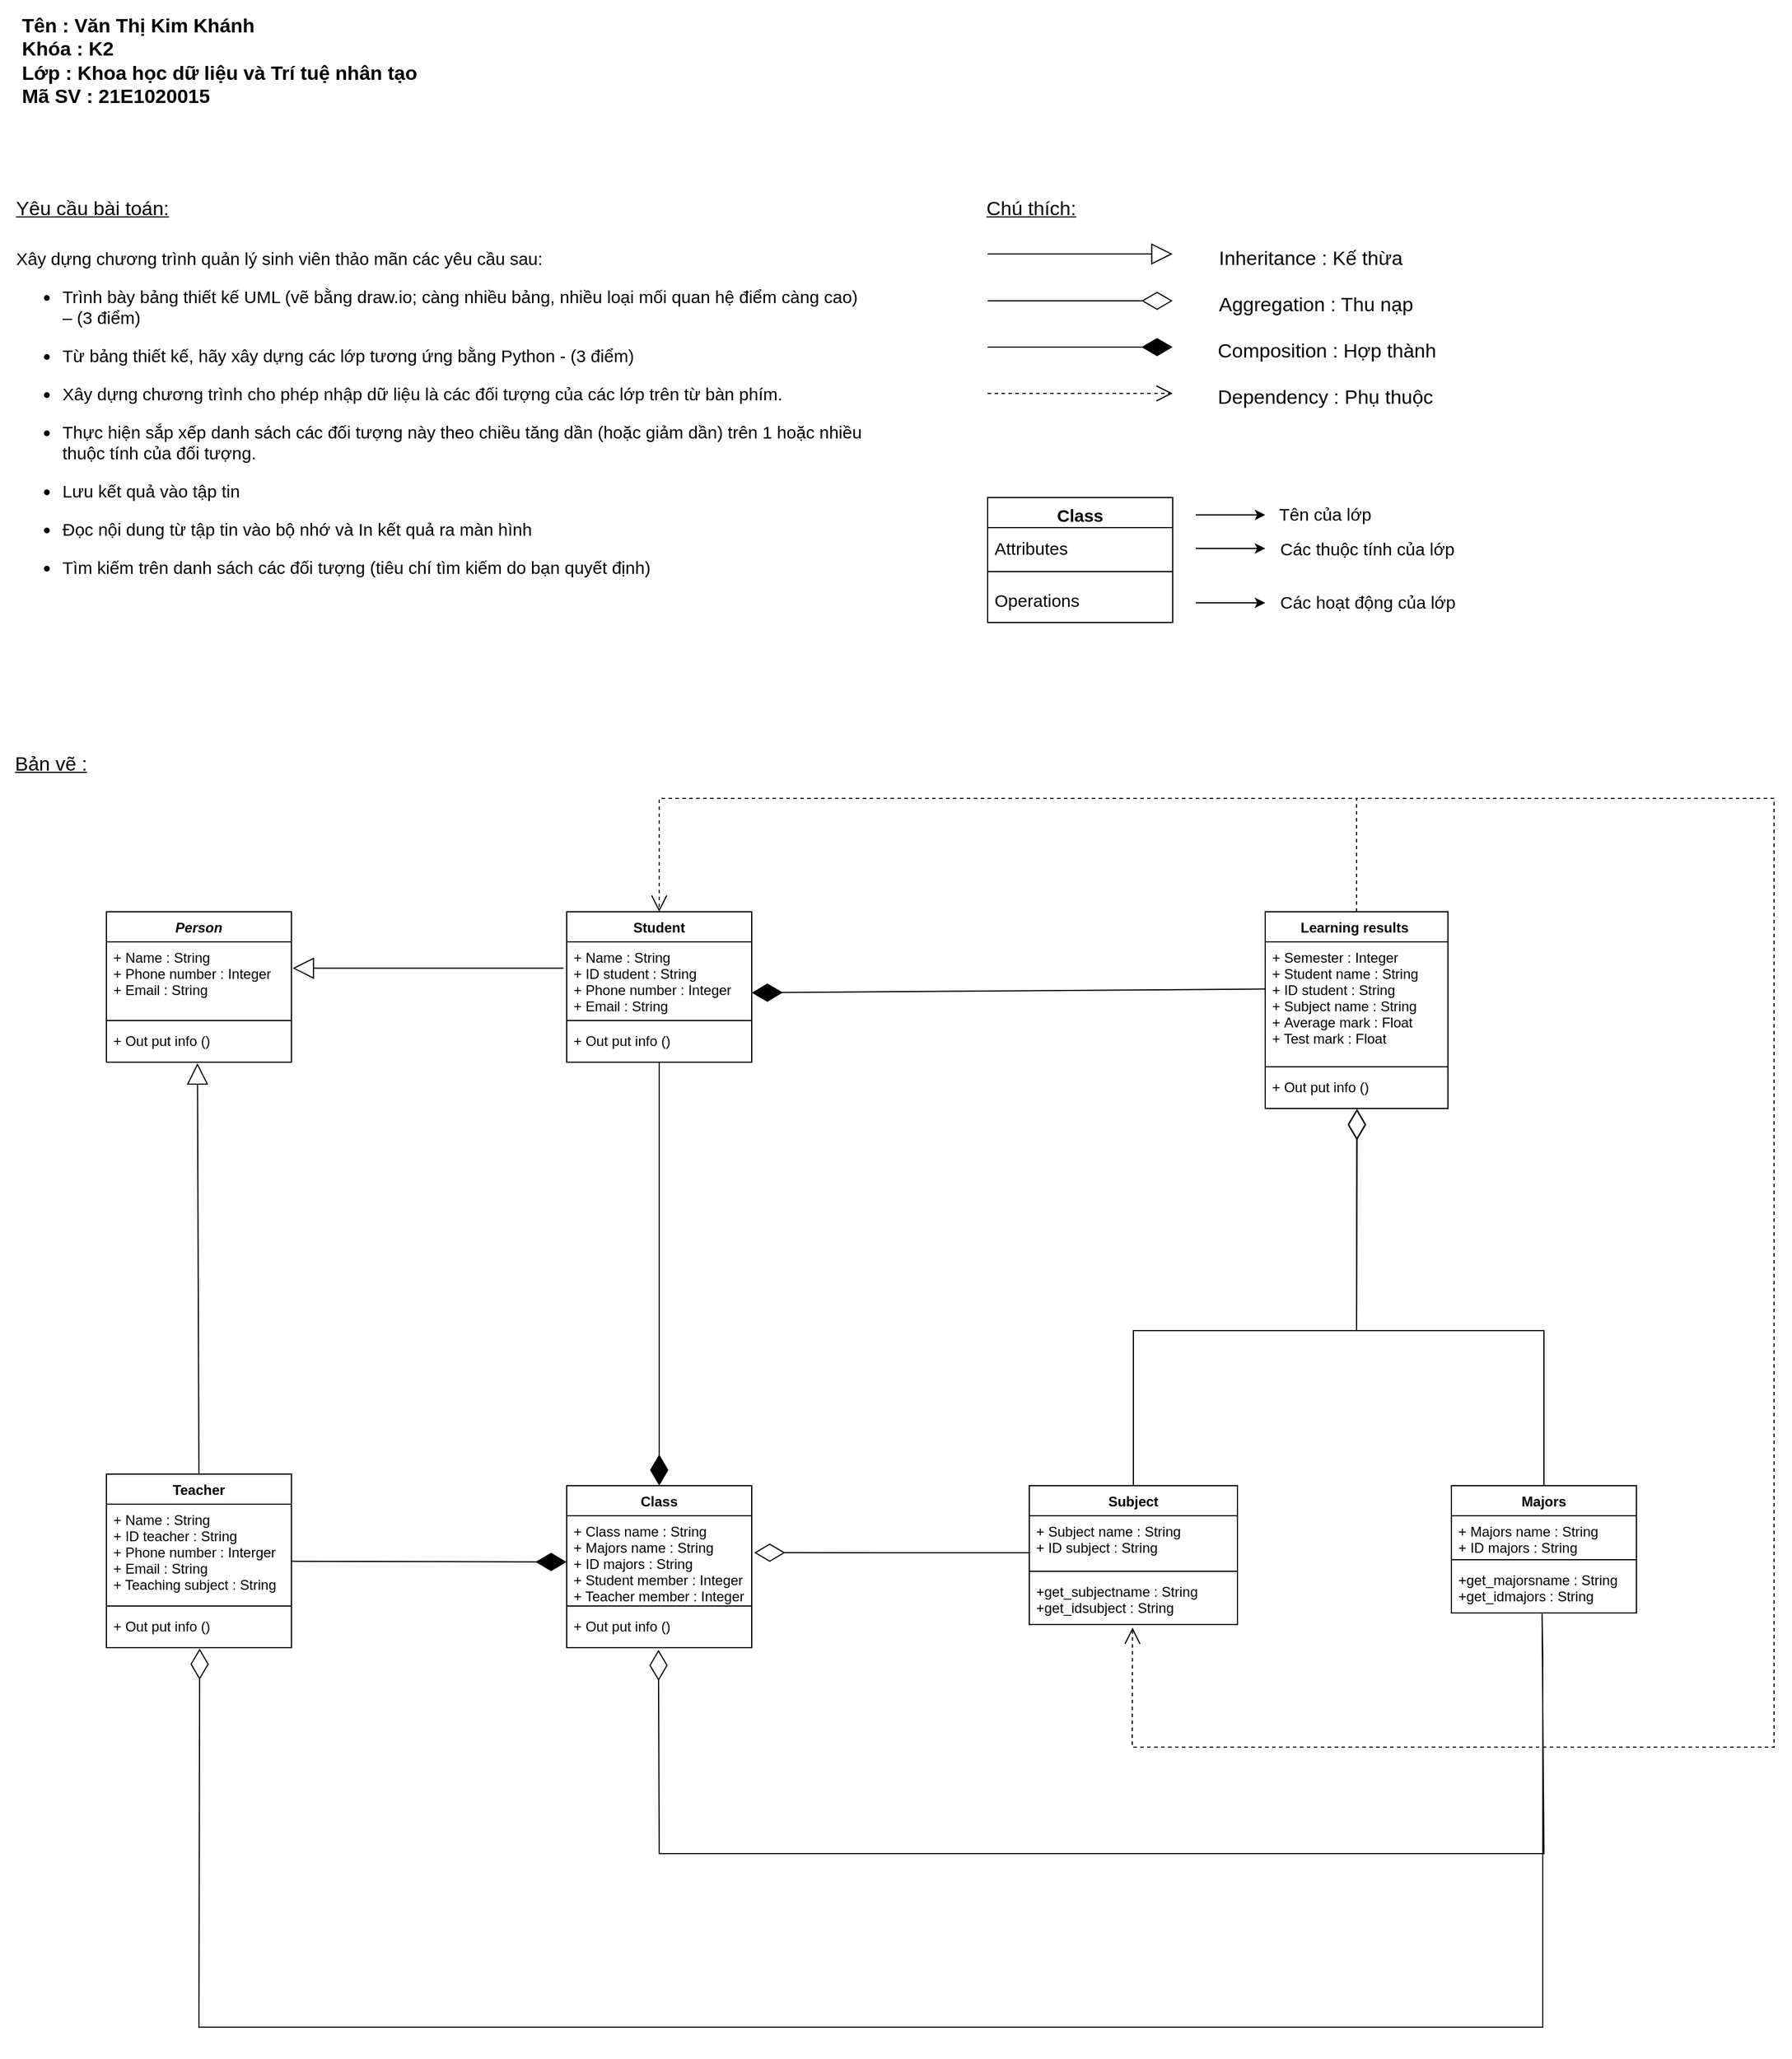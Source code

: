 <mxfile version="16.2.7" type="github">
  <diagram id="C5RBs43oDa-KdzZeNtuy" name="Page-1">
    <mxGraphModel dx="782" dy="468" grid="1" gridSize="10" guides="1" tooltips="1" connect="1" arrows="1" fold="1" page="1" pageScale="1" pageWidth="827" pageHeight="1169" math="0" shadow="0">
      <root>
        <mxCell id="WIyWlLk6GJQsqaUBKTNV-0" />
        <mxCell id="WIyWlLk6GJQsqaUBKTNV-1" parent="WIyWlLk6GJQsqaUBKTNV-0" />
        <mxCell id="rX92yVbSNwThIdL3s_hu-2" value="Tên : Văn Thị Kim Khánh&lt;br style=&quot;font-size: 17px;&quot;&gt;Khóa : K2&lt;br style=&quot;font-size: 17px;&quot;&gt;Lớp : Khoa học dữ liệu và Trí tuệ nhân tạo&lt;br style=&quot;font-size: 17px;&quot;&gt;Mã SV : 21E1020015" style="text;html=1;align=left;verticalAlign=top;whiteSpace=wrap;rounded=0;fontSize=17;fontStyle=1;spacing=5;spacingTop=3;strokeWidth=0;" parent="WIyWlLk6GJQsqaUBKTNV-1" vertex="1">
          <mxGeometry x="40" y="10" width="360" height="110" as="geometry" />
        </mxCell>
        <mxCell id="rX92yVbSNwThIdL3s_hu-3" value="Yêu cầu bài toán:" style="text;html=1;strokeColor=none;fillColor=none;align=center;verticalAlign=bottom;whiteSpace=wrap;rounded=0;fontSize=17;fontStyle=4;spacing=3;spacingTop=0;" parent="WIyWlLk6GJQsqaUBKTNV-1" vertex="1">
          <mxGeometry x="26" y="174" width="160" height="30" as="geometry" />
        </mxCell>
        <mxCell id="rX92yVbSNwThIdL3s_hu-4" value="&lt;div style=&quot;font-size: 15px&quot;&gt;Xây dựng chương trình quản lý sinh viên thảo mãn các yêu cầu sau:&lt;/div&gt;&lt;div style=&quot;font-size: 15px&quot;&gt;&lt;ul style=&quot;font-size: 15px&quot;&gt;&lt;li style=&quot;font-size: 15px&quot;&gt;Trình bày bảng thiết kế UML (vẽ bằng draw.io; càng nhiều bảng, nhiều loại mối quan hệ điểm càng cao) – (3 điểm)&lt;/li&gt;&lt;/ul&gt;&lt;/div&gt;&lt;div style=&quot;font-size: 15px&quot;&gt;&lt;ul style=&quot;font-size: 15px&quot;&gt;&lt;li style=&quot;font-size: 15px&quot;&gt;Từ bảng thiết kế, hãy xây dựng các lớp tương ứng bằng Python - (3 điểm)&lt;/li&gt;&lt;/ul&gt;&lt;/div&gt;&lt;div style=&quot;font-size: 15px&quot;&gt;&lt;ul style=&quot;font-size: 15px&quot;&gt;&lt;li style=&quot;font-size: 15px&quot;&gt;Xây dựng chương trình cho phép nhập dữ liệu là các đối tượng của các lớp trên từ bàn phím.&lt;/li&gt;&lt;/ul&gt;&lt;/div&gt;&lt;div style=&quot;font-size: 15px&quot;&gt;&lt;ul style=&quot;font-size: 15px&quot;&gt;&lt;li style=&quot;font-size: 15px&quot;&gt;Thực hiện sắp xếp danh sách các đối tượng này theo chiều tăng dần (hoặc giảm dần) trên 1 hoặc nhiều thuộc tính của đối tượng.&lt;/li&gt;&lt;/ul&gt;&lt;/div&gt;&lt;div style=&quot;font-size: 15px&quot;&gt;&lt;ul style=&quot;font-size: 15px&quot;&gt;&lt;li style=&quot;font-size: 15px&quot;&gt;Lưu kết quả vào tập tin&lt;/li&gt;&lt;/ul&gt;&lt;/div&gt;&lt;div style=&quot;font-size: 15px&quot;&gt;&lt;ul style=&quot;font-size: 15px&quot;&gt;&lt;li style=&quot;font-size: 15px&quot;&gt;Đọc nội dung từ tập tin vào bộ nhớ và In kết quả ra màn hình&lt;/li&gt;&lt;/ul&gt;&lt;/div&gt;&lt;div style=&quot;font-size: 15px&quot;&gt;&lt;ul style=&quot;font-size: 15px&quot;&gt;&lt;li style=&quot;font-size: 15px&quot;&gt;Tìm kiếm trên danh sách các đối tượng (tiêu chí tìm kiếm do bạn quyết định)&lt;/li&gt;&lt;/ul&gt;&lt;/div&gt;" style="text;html=1;strokeColor=none;fillColor=none;align=left;verticalAlign=top;whiteSpace=wrap;rounded=0;fontSize=15;spacing=0;spacingTop=0;spacingLeft=0;spacingBottom=0;" parent="WIyWlLk6GJQsqaUBKTNV-1" vertex="1">
          <mxGeometry x="40" y="220" width="730" height="320" as="geometry" />
        </mxCell>
        <mxCell id="rX92yVbSNwThIdL3s_hu-5" value="Chú thích:" style="text;html=1;strokeColor=none;fillColor=none;align=left;verticalAlign=bottom;whiteSpace=wrap;rounded=0;fontSize=17;fontStyle=4;spacing=3;" parent="WIyWlLk6GJQsqaUBKTNV-1" vertex="1">
          <mxGeometry x="876" y="174" width="90" height="30" as="geometry" />
        </mxCell>
        <mxCell id="rX92yVbSNwThIdL3s_hu-13" value="" style="endArrow=block;endSize=16;endFill=0;html=1;rounded=0;fontSize=17;" parent="WIyWlLk6GJQsqaUBKTNV-1" edge="1">
          <mxGeometry x="1" y="90" width="160" relative="1" as="geometry">
            <mxPoint x="880" y="229.5" as="sourcePoint" />
            <mxPoint x="1040" y="229.5" as="targetPoint" />
            <mxPoint x="90" y="90" as="offset" />
          </mxGeometry>
        </mxCell>
        <mxCell id="rX92yVbSNwThIdL3s_hu-14" value="Inheritance : Kế thừa" style="text;html=1;align=left;verticalAlign=bottom;resizable=0;points=[];autosize=1;strokeColor=none;fillColor=none;fontSize=17;spacing=0;spacingRight=0;spacingLeft=0;" parent="WIyWlLk6GJQsqaUBKTNV-1" vertex="1">
          <mxGeometry x="1080" y="214" width="170" height="30" as="geometry" />
        </mxCell>
        <mxCell id="rX92yVbSNwThIdL3s_hu-15" value="" style="endArrow=diamondThin;endFill=0;endSize=24;html=1;rounded=0;fontSize=17;" parent="WIyWlLk6GJQsqaUBKTNV-1" edge="1">
          <mxGeometry width="160" relative="1" as="geometry">
            <mxPoint x="880" y="270" as="sourcePoint" />
            <mxPoint x="1040" y="270" as="targetPoint" />
          </mxGeometry>
        </mxCell>
        <mxCell id="rX92yVbSNwThIdL3s_hu-16" value="Aggregation : Thu nạp" style="text;html=1;align=left;verticalAlign=bottom;resizable=0;points=[];autosize=1;strokeColor=none;fillColor=none;fontSize=17;spacing=0;spacingTop=0;" parent="WIyWlLk6GJQsqaUBKTNV-1" vertex="1">
          <mxGeometry x="1080" y="254" width="180" height="30" as="geometry" />
        </mxCell>
        <mxCell id="rX92yVbSNwThIdL3s_hu-17" value="" style="endArrow=diamondThin;endFill=1;endSize=24;html=1;rounded=0;fontSize=17;" parent="WIyWlLk6GJQsqaUBKTNV-1" edge="1">
          <mxGeometry width="160" relative="1" as="geometry">
            <mxPoint x="880" y="310" as="sourcePoint" />
            <mxPoint x="1040" y="310" as="targetPoint" />
          </mxGeometry>
        </mxCell>
        <mxCell id="rX92yVbSNwThIdL3s_hu-18" value="Composition : Hợp thành" style="text;html=1;align=left;verticalAlign=bottom;resizable=0;points=[];autosize=1;strokeColor=none;fillColor=none;fontSize=17;spacing=0;" parent="WIyWlLk6GJQsqaUBKTNV-1" vertex="1">
          <mxGeometry x="1079" y="294" width="200" height="30" as="geometry" />
        </mxCell>
        <mxCell id="rX92yVbSNwThIdL3s_hu-25" value="Class" style="swimlane;fontStyle=1;align=center;verticalAlign=top;childLayout=stackLayout;horizontal=1;startSize=26;horizontalStack=0;resizeParent=1;resizeParentMax=0;resizeLast=0;collapsible=1;marginBottom=0;fontSize=15;" parent="WIyWlLk6GJQsqaUBKTNV-1" vertex="1">
          <mxGeometry x="880" y="440" width="160" height="108" as="geometry">
            <mxRectangle x="20" y="146" width="100" height="26" as="alternateBounds" />
          </mxGeometry>
        </mxCell>
        <mxCell id="rX92yVbSNwThIdL3s_hu-26" value="Attributes" style="text;strokeColor=none;fillColor=none;align=left;verticalAlign=middle;spacingLeft=4;spacingRight=4;overflow=hidden;rotatable=0;points=[[0,0.5],[1,0.5]];portConstraint=eastwest;fontSize=15;" parent="rX92yVbSNwThIdL3s_hu-25" vertex="1">
          <mxGeometry y="26" width="160" height="34" as="geometry" />
        </mxCell>
        <mxCell id="rX92yVbSNwThIdL3s_hu-27" value="" style="line;strokeWidth=1;fillColor=none;align=left;verticalAlign=middle;spacingTop=-1;spacingLeft=3;spacingRight=3;rotatable=0;labelPosition=right;points=[];portConstraint=eastwest;" parent="rX92yVbSNwThIdL3s_hu-25" vertex="1">
          <mxGeometry y="60" width="160" height="8" as="geometry" />
        </mxCell>
        <mxCell id="rX92yVbSNwThIdL3s_hu-28" value="Operations" style="text;strokeColor=none;fillColor=none;align=left;verticalAlign=middle;spacingLeft=4;spacingRight=4;overflow=hidden;rotatable=0;points=[[0,0.5],[1,0.5]];portConstraint=eastwest;fontSize=15;" parent="rX92yVbSNwThIdL3s_hu-25" vertex="1">
          <mxGeometry y="68" width="160" height="40" as="geometry" />
        </mxCell>
        <mxCell id="rX92yVbSNwThIdL3s_hu-29" value="" style="endArrow=classic;html=1;rounded=0;fontSize=15;spacing=0;spacingBottom=0;" parent="WIyWlLk6GJQsqaUBKTNV-1" edge="1">
          <mxGeometry width="50" height="50" relative="1" as="geometry">
            <mxPoint x="1060" y="455" as="sourcePoint" />
            <mxPoint x="1120" y="455" as="targetPoint" />
          </mxGeometry>
        </mxCell>
        <mxCell id="rX92yVbSNwThIdL3s_hu-30" value="" style="endArrow=classic;html=1;rounded=0;fontSize=15;" parent="WIyWlLk6GJQsqaUBKTNV-1" edge="1">
          <mxGeometry width="50" height="50" relative="1" as="geometry">
            <mxPoint x="1060" y="484" as="sourcePoint" />
            <mxPoint x="1120" y="484" as="targetPoint" />
          </mxGeometry>
        </mxCell>
        <mxCell id="rX92yVbSNwThIdL3s_hu-31" value="" style="endArrow=classic;html=1;rounded=0;fontSize=15;" parent="WIyWlLk6GJQsqaUBKTNV-1" edge="1">
          <mxGeometry width="50" height="50" relative="1" as="geometry">
            <mxPoint x="1060" y="531" as="sourcePoint" />
            <mxPoint x="1120" y="531" as="targetPoint" />
          </mxGeometry>
        </mxCell>
        <mxCell id="rX92yVbSNwThIdL3s_hu-32" value="Tên của lớp" style="text;html=1;align=left;verticalAlign=middle;resizable=0;points=[];autosize=1;strokeColor=none;fillColor=none;fontSize=15;" parent="WIyWlLk6GJQsqaUBKTNV-1" vertex="1">
          <mxGeometry x="1130" y="444" width="100" height="20" as="geometry" />
        </mxCell>
        <mxCell id="rX92yVbSNwThIdL3s_hu-33" value="Các thuộc tính của lớp" style="text;html=1;align=left;verticalAlign=middle;resizable=0;points=[];autosize=1;strokeColor=none;fillColor=none;fontSize=15;" parent="WIyWlLk6GJQsqaUBKTNV-1" vertex="1">
          <mxGeometry x="1131" y="474" width="170" height="20" as="geometry" />
        </mxCell>
        <mxCell id="rX92yVbSNwThIdL3s_hu-34" value="Các hoạt động của lớp" style="text;html=1;align=left;verticalAlign=middle;resizable=0;points=[];autosize=1;strokeColor=none;fillColor=none;fontSize=15;" parent="WIyWlLk6GJQsqaUBKTNV-1" vertex="1">
          <mxGeometry x="1131" y="520" width="170" height="20" as="geometry" />
        </mxCell>
        <mxCell id="rX92yVbSNwThIdL3s_hu-35" value="Bản vẽ :" style="text;html=1;align=left;verticalAlign=middle;resizable=0;points=[];autosize=1;strokeColor=none;fillColor=none;fontSize=17;fontStyle=4" parent="WIyWlLk6GJQsqaUBKTNV-1" vertex="1">
          <mxGeometry x="37" y="656" width="80" height="30" as="geometry" />
        </mxCell>
        <mxCell id="rX92yVbSNwThIdL3s_hu-36" value="Person" style="swimlane;fontStyle=3;align=center;verticalAlign=top;childLayout=stackLayout;horizontal=1;startSize=26;horizontalStack=0;resizeParent=1;resizeParentMax=0;resizeLast=0;collapsible=1;marginBottom=0;" parent="WIyWlLk6GJQsqaUBKTNV-1" vertex="1">
          <mxGeometry x="118" y="798" width="160" height="130" as="geometry">
            <mxRectangle x="20" y="146" width="100" height="26" as="alternateBounds" />
          </mxGeometry>
        </mxCell>
        <mxCell id="rX92yVbSNwThIdL3s_hu-37" value="+ Name : String&#xa;+ Phone number : Integer&#xa;+ Email : String" style="text;strokeColor=none;fillColor=none;align=left;verticalAlign=top;spacingLeft=4;spacingRight=4;overflow=hidden;rotatable=0;points=[[0,0.5],[1,0.5]];portConstraint=eastwest;" parent="rX92yVbSNwThIdL3s_hu-36" vertex="1">
          <mxGeometry y="26" width="160" height="64" as="geometry" />
        </mxCell>
        <mxCell id="rX92yVbSNwThIdL3s_hu-38" value="" style="line;strokeWidth=1;fillColor=none;align=left;verticalAlign=middle;spacingTop=-1;spacingLeft=3;spacingRight=3;rotatable=0;labelPosition=right;points=[];portConstraint=eastwest;" parent="rX92yVbSNwThIdL3s_hu-36" vertex="1">
          <mxGeometry y="90" width="160" height="8" as="geometry" />
        </mxCell>
        <mxCell id="rX92yVbSNwThIdL3s_hu-39" value="+ Out put info ()" style="text;strokeColor=none;fillColor=none;align=left;verticalAlign=top;spacingLeft=4;spacingRight=4;overflow=hidden;rotatable=0;points=[[0,0.5],[1,0.5]];portConstraint=eastwest;" parent="rX92yVbSNwThIdL3s_hu-36" vertex="1">
          <mxGeometry y="98" width="160" height="32" as="geometry" />
        </mxCell>
        <mxCell id="rX92yVbSNwThIdL3s_hu-40" value="Subject" style="swimlane;fontStyle=1;align=center;verticalAlign=top;childLayout=stackLayout;horizontal=1;startSize=26;horizontalStack=0;resizeParent=1;resizeParentMax=0;resizeLast=0;collapsible=1;marginBottom=0;" parent="WIyWlLk6GJQsqaUBKTNV-1" vertex="1">
          <mxGeometry x="916" y="1294" width="180" height="120" as="geometry">
            <mxRectangle x="20" y="146" width="100" height="26" as="alternateBounds" />
          </mxGeometry>
        </mxCell>
        <mxCell id="rX92yVbSNwThIdL3s_hu-41" value="+ Subject name : String&#xa;+ ID subject : String" style="text;strokeColor=none;fillColor=none;align=left;verticalAlign=top;spacingLeft=4;spacingRight=4;overflow=hidden;rotatable=0;points=[[0,0.5],[1,0.5]];portConstraint=eastwest;" parent="rX92yVbSNwThIdL3s_hu-40" vertex="1">
          <mxGeometry y="26" width="180" height="44" as="geometry" />
        </mxCell>
        <mxCell id="rX92yVbSNwThIdL3s_hu-42" value="" style="line;strokeWidth=1;fillColor=none;align=left;verticalAlign=middle;spacingTop=-1;spacingLeft=3;spacingRight=3;rotatable=0;labelPosition=right;points=[];portConstraint=eastwest;" parent="rX92yVbSNwThIdL3s_hu-40" vertex="1">
          <mxGeometry y="70" width="180" height="8" as="geometry" />
        </mxCell>
        <mxCell id="rX92yVbSNwThIdL3s_hu-43" value="+get_subjectname : String&#xa;+get_idsubject : String" style="text;strokeColor=none;fillColor=none;align=left;verticalAlign=top;spacingLeft=4;spacingRight=4;overflow=hidden;rotatable=0;points=[[0,0.5],[1,0.5]];portConstraint=eastwest;" parent="rX92yVbSNwThIdL3s_hu-40" vertex="1">
          <mxGeometry y="78" width="180" height="42" as="geometry" />
        </mxCell>
        <mxCell id="rX92yVbSNwThIdL3s_hu-44" value="Majors" style="swimlane;fontStyle=1;align=center;verticalAlign=top;childLayout=stackLayout;horizontal=1;startSize=26;horizontalStack=0;resizeParent=1;resizeParentMax=0;resizeLast=0;collapsible=1;marginBottom=0;" parent="WIyWlLk6GJQsqaUBKTNV-1" vertex="1">
          <mxGeometry x="1281" y="1294" width="160" height="110" as="geometry">
            <mxRectangle x="20" y="146" width="100" height="26" as="alternateBounds" />
          </mxGeometry>
        </mxCell>
        <mxCell id="rX92yVbSNwThIdL3s_hu-45" value="+ Majors name : String&#xa;+ ID majors : String" style="text;strokeColor=none;fillColor=none;align=left;verticalAlign=top;spacingLeft=4;spacingRight=4;overflow=hidden;rotatable=0;points=[[0,0.5],[1,0.5]];portConstraint=eastwest;" parent="rX92yVbSNwThIdL3s_hu-44" vertex="1">
          <mxGeometry y="26" width="160" height="34" as="geometry" />
        </mxCell>
        <mxCell id="rX92yVbSNwThIdL3s_hu-46" value="" style="line;strokeWidth=1;fillColor=none;align=left;verticalAlign=middle;spacingTop=-1;spacingLeft=3;spacingRight=3;rotatable=0;labelPosition=right;points=[];portConstraint=eastwest;" parent="rX92yVbSNwThIdL3s_hu-44" vertex="1">
          <mxGeometry y="60" width="160" height="8" as="geometry" />
        </mxCell>
        <mxCell id="rX92yVbSNwThIdL3s_hu-47" value="+get_majorsname : String&#xa;+get_idmajors : String" style="text;strokeColor=none;fillColor=none;align=left;verticalAlign=top;spacingLeft=4;spacingRight=4;overflow=hidden;rotatable=0;points=[[0,0.5],[1,0.5]];portConstraint=eastwest;" parent="rX92yVbSNwThIdL3s_hu-44" vertex="1">
          <mxGeometry y="68" width="160" height="42" as="geometry" />
        </mxCell>
        <mxCell id="rX92yVbSNwThIdL3s_hu-48" value="Teacher" style="swimlane;fontStyle=1;align=center;verticalAlign=top;childLayout=stackLayout;horizontal=1;startSize=26;horizontalStack=0;resizeParent=1;resizeParentMax=0;resizeLast=0;collapsible=1;marginBottom=0;" parent="WIyWlLk6GJQsqaUBKTNV-1" vertex="1">
          <mxGeometry x="118" y="1284" width="160" height="150" as="geometry">
            <mxRectangle x="20" y="146" width="100" height="26" as="alternateBounds" />
          </mxGeometry>
        </mxCell>
        <mxCell id="rX92yVbSNwThIdL3s_hu-49" value="+ Name : String&#xa;+ ID teacher : String&#xa;+ Phone number : Interger&#xa;+ Email : String&#xa;+ Teaching subject : String" style="text;strokeColor=none;fillColor=none;align=left;verticalAlign=top;spacingLeft=4;spacingRight=4;overflow=hidden;rotatable=0;points=[[0,0.5],[1,0.5]];portConstraint=eastwest;" parent="rX92yVbSNwThIdL3s_hu-48" vertex="1">
          <mxGeometry y="26" width="160" height="84" as="geometry" />
        </mxCell>
        <mxCell id="rX92yVbSNwThIdL3s_hu-50" value="" style="line;strokeWidth=1;fillColor=none;align=left;verticalAlign=middle;spacingTop=-1;spacingLeft=3;spacingRight=3;rotatable=0;labelPosition=right;points=[];portConstraint=eastwest;" parent="rX92yVbSNwThIdL3s_hu-48" vertex="1">
          <mxGeometry y="110" width="160" height="8" as="geometry" />
        </mxCell>
        <mxCell id="rX92yVbSNwThIdL3s_hu-51" value="+ Out put info ()" style="text;strokeColor=none;fillColor=none;align=left;verticalAlign=top;spacingLeft=4;spacingRight=4;overflow=hidden;rotatable=0;points=[[0,0.5],[1,0.5]];portConstraint=eastwest;" parent="rX92yVbSNwThIdL3s_hu-48" vertex="1">
          <mxGeometry y="118" width="160" height="32" as="geometry" />
        </mxCell>
        <mxCell id="rX92yVbSNwThIdL3s_hu-52" value="Student" style="swimlane;fontStyle=1;align=center;verticalAlign=top;childLayout=stackLayout;horizontal=1;startSize=26;horizontalStack=0;resizeParent=1;resizeParentMax=0;resizeLast=0;collapsible=1;marginBottom=0;" parent="WIyWlLk6GJQsqaUBKTNV-1" vertex="1">
          <mxGeometry x="516" y="798" width="160" height="130" as="geometry">
            <mxRectangle x="20" y="146" width="100" height="26" as="alternateBounds" />
          </mxGeometry>
        </mxCell>
        <mxCell id="rX92yVbSNwThIdL3s_hu-53" value="+ Name : String&#xa;+ ID student : String&#xa;+ Phone number : Integer&#xa;+ Email : String" style="text;strokeColor=none;fillColor=none;align=left;verticalAlign=top;spacingLeft=4;spacingRight=4;overflow=hidden;rotatable=0;points=[[0,0.5],[1,0.5]];portConstraint=eastwest;" parent="rX92yVbSNwThIdL3s_hu-52" vertex="1">
          <mxGeometry y="26" width="160" height="64" as="geometry" />
        </mxCell>
        <mxCell id="rX92yVbSNwThIdL3s_hu-54" value="" style="line;strokeWidth=1;fillColor=none;align=left;verticalAlign=middle;spacingTop=-1;spacingLeft=3;spacingRight=3;rotatable=0;labelPosition=right;points=[];portConstraint=eastwest;" parent="rX92yVbSNwThIdL3s_hu-52" vertex="1">
          <mxGeometry y="90" width="160" height="8" as="geometry" />
        </mxCell>
        <mxCell id="rX92yVbSNwThIdL3s_hu-55" value="+ Out put info ()" style="text;strokeColor=none;fillColor=none;align=left;verticalAlign=top;spacingLeft=4;spacingRight=4;overflow=hidden;rotatable=0;points=[[0,0.5],[1,0.5]];portConstraint=eastwest;" parent="rX92yVbSNwThIdL3s_hu-52" vertex="1">
          <mxGeometry y="98" width="160" height="32" as="geometry" />
        </mxCell>
        <mxCell id="rX92yVbSNwThIdL3s_hu-60" value="Learning results " style="swimlane;fontStyle=1;align=center;verticalAlign=top;childLayout=stackLayout;horizontal=1;startSize=26;horizontalStack=0;resizeParent=1;resizeParentMax=0;resizeLast=0;collapsible=1;marginBottom=0;" parent="WIyWlLk6GJQsqaUBKTNV-1" vertex="1">
          <mxGeometry x="1120" y="798" width="158" height="170" as="geometry">
            <mxRectangle x="20" y="146" width="100" height="26" as="alternateBounds" />
          </mxGeometry>
        </mxCell>
        <mxCell id="rX92yVbSNwThIdL3s_hu-61" value="+ Semester : Integer&#xa;+ Student name : String&#xa;+ ID student : String&#xa;+ Subject name : String&#xa;+ Average mark : Float&#xa;+ Test mark : Float" style="text;strokeColor=none;fillColor=none;align=left;verticalAlign=top;spacingLeft=4;spacingRight=4;overflow=hidden;rotatable=0;points=[[0,0.5],[1,0.5]];portConstraint=eastwest;" parent="rX92yVbSNwThIdL3s_hu-60" vertex="1">
          <mxGeometry y="26" width="158" height="104" as="geometry" />
        </mxCell>
        <mxCell id="rX92yVbSNwThIdL3s_hu-62" value="" style="line;strokeWidth=1;fillColor=none;align=left;verticalAlign=middle;spacingTop=-1;spacingLeft=3;spacingRight=3;rotatable=0;labelPosition=right;points=[];portConstraint=eastwest;" parent="rX92yVbSNwThIdL3s_hu-60" vertex="1">
          <mxGeometry y="130" width="158" height="8" as="geometry" />
        </mxCell>
        <mxCell id="rX92yVbSNwThIdL3s_hu-63" value="+ Out put info ()" style="text;strokeColor=none;fillColor=none;align=left;verticalAlign=top;spacingLeft=4;spacingRight=4;overflow=hidden;rotatable=0;points=[[0,0.5],[1,0.5]];portConstraint=eastwest;" parent="rX92yVbSNwThIdL3s_hu-60" vertex="1">
          <mxGeometry y="138" width="158" height="32" as="geometry" />
        </mxCell>
        <mxCell id="rX92yVbSNwThIdL3s_hu-72" value="" style="endArrow=block;endSize=16;endFill=0;html=1;rounded=0;fontSize=17;exitX=-0.017;exitY=0.355;exitDx=0;exitDy=0;exitPerimeter=0;entryX=1.006;entryY=0.356;entryDx=0;entryDy=0;entryPerimeter=0;" parent="WIyWlLk6GJQsqaUBKTNV-1" source="rX92yVbSNwThIdL3s_hu-53" target="rX92yVbSNwThIdL3s_hu-37" edge="1">
          <mxGeometry x="-1" y="-96" width="160" relative="1" as="geometry">
            <mxPoint x="460" y="858" as="sourcePoint" />
            <mxPoint x="316" y="858" as="targetPoint" />
            <mxPoint x="66" y="26" as="offset" />
          </mxGeometry>
        </mxCell>
        <mxCell id="rX92yVbSNwThIdL3s_hu-73" value="" style="endArrow=block;endSize=16;endFill=0;html=1;rounded=0;fontSize=17;exitX=0.5;exitY=0;exitDx=0;exitDy=0;entryX=0.492;entryY=1.026;entryDx=0;entryDy=0;entryPerimeter=0;" parent="WIyWlLk6GJQsqaUBKTNV-1" source="rX92yVbSNwThIdL3s_hu-48" target="rX92yVbSNwThIdL3s_hu-39" edge="1">
          <mxGeometry x="-1" y="-96" width="160" relative="1" as="geometry">
            <mxPoint x="195" y="1102" as="sourcePoint" />
            <mxPoint x="195" y="952" as="targetPoint" />
            <mxPoint x="66" y="26" as="offset" />
          </mxGeometry>
        </mxCell>
        <mxCell id="rX92yVbSNwThIdL3s_hu-74" value="Class" style="swimlane;fontStyle=1;align=center;verticalAlign=top;childLayout=stackLayout;horizontal=1;startSize=26;horizontalStack=0;resizeParent=1;resizeParentMax=0;resizeLast=0;collapsible=1;marginBottom=0;" parent="WIyWlLk6GJQsqaUBKTNV-1" vertex="1">
          <mxGeometry x="516" y="1294" width="160" height="140" as="geometry">
            <mxRectangle x="20" y="146" width="100" height="26" as="alternateBounds" />
          </mxGeometry>
        </mxCell>
        <mxCell id="rX92yVbSNwThIdL3s_hu-75" value="+ Class name : String&#xa;+ Majors name : String&#xa;+ ID majors : String&#xa;+ Student member : Integer&#xa;+ Teacher member : Integer&#xa;&#xa;&#xa;" style="text;strokeColor=none;fillColor=none;align=left;verticalAlign=top;spacingLeft=4;spacingRight=4;overflow=hidden;rotatable=0;points=[[0,0.5],[1,0.5]];portConstraint=eastwest;" parent="rX92yVbSNwThIdL3s_hu-74" vertex="1">
          <mxGeometry y="26" width="160" height="74" as="geometry" />
        </mxCell>
        <mxCell id="rX92yVbSNwThIdL3s_hu-76" value="" style="line;strokeWidth=1;fillColor=none;align=left;verticalAlign=middle;spacingTop=-1;spacingLeft=3;spacingRight=3;rotatable=0;labelPosition=right;points=[];portConstraint=eastwest;" parent="rX92yVbSNwThIdL3s_hu-74" vertex="1">
          <mxGeometry y="100" width="160" height="8" as="geometry" />
        </mxCell>
        <mxCell id="rX92yVbSNwThIdL3s_hu-77" value="+ Out put info ()" style="text;strokeColor=none;fillColor=none;align=left;verticalAlign=top;spacingLeft=4;spacingRight=4;overflow=hidden;rotatable=0;points=[[0,0.5],[1,0.5]];portConstraint=eastwest;" parent="rX92yVbSNwThIdL3s_hu-74" vertex="1">
          <mxGeometry y="108" width="160" height="32" as="geometry" />
        </mxCell>
        <mxCell id="rX92yVbSNwThIdL3s_hu-79" value="" style="endArrow=diamondThin;endFill=1;endSize=24;html=1;rounded=0;fontSize=17;entryX=0.5;entryY=0;entryDx=0;entryDy=0;" parent="WIyWlLk6GJQsqaUBKTNV-1" source="rX92yVbSNwThIdL3s_hu-55" target="rX92yVbSNwThIdL3s_hu-74" edge="1">
          <mxGeometry width="160" relative="1" as="geometry">
            <mxPoint x="596" y="1030" as="sourcePoint" />
            <mxPoint x="595.5" y="1102" as="targetPoint" />
          </mxGeometry>
        </mxCell>
        <mxCell id="rX92yVbSNwThIdL3s_hu-80" value="" style="endArrow=diamondThin;endFill=1;endSize=24;html=1;rounded=0;fontSize=17;exitX=0;exitY=0.392;exitDx=0;exitDy=0;exitPerimeter=0;" parent="WIyWlLk6GJQsqaUBKTNV-1" source="rX92yVbSNwThIdL3s_hu-61" edge="1">
          <mxGeometry width="160" relative="1" as="geometry">
            <mxPoint x="816" y="868" as="sourcePoint" />
            <mxPoint x="676" y="868" as="targetPoint" />
          </mxGeometry>
        </mxCell>
        <mxCell id="rX92yVbSNwThIdL3s_hu-88" value="" style="endArrow=diamondThin;endFill=0;endSize=24;html=1;rounded=0;fontSize=17;entryX=1.013;entryY=0.431;entryDx=0;entryDy=0;entryPerimeter=0;exitX=0.004;exitY=0.727;exitDx=0;exitDy=0;exitPerimeter=0;" parent="WIyWlLk6GJQsqaUBKTNV-1" source="rX92yVbSNwThIdL3s_hu-41" target="rX92yVbSNwThIdL3s_hu-75" edge="1">
          <mxGeometry width="160" relative="1" as="geometry">
            <mxPoint x="910" y="1352" as="sourcePoint" />
            <mxPoint x="707" y="1362" as="targetPoint" />
          </mxGeometry>
        </mxCell>
        <mxCell id="rX92yVbSNwThIdL3s_hu-89" value="" style="endArrow=diamondThin;endFill=0;endSize=24;html=1;rounded=0;fontSize=17;entryX=0.496;entryY=1.057;entryDx=0;entryDy=0;entryPerimeter=0;exitX=0.49;exitY=1.079;exitDx=0;exitDy=0;exitPerimeter=0;" parent="WIyWlLk6GJQsqaUBKTNV-1" source="rX92yVbSNwThIdL3s_hu-47" target="rX92yVbSNwThIdL3s_hu-77" edge="1">
          <mxGeometry width="160" relative="1" as="geometry">
            <mxPoint x="1361" y="1420" as="sourcePoint" />
            <mxPoint x="857" y="1582" as="targetPoint" />
            <Array as="points">
              <mxPoint x="1361" y="1612" />
              <mxPoint x="596" y="1612" />
            </Array>
          </mxGeometry>
        </mxCell>
        <mxCell id="rX92yVbSNwThIdL3s_hu-91" value="" style="endArrow=diamondThin;endFill=0;endSize=24;html=1;rounded=0;fontSize=17;entryX=0.504;entryY=1.024;entryDx=0;entryDy=0;entryPerimeter=0;exitX=0.49;exitY=1.016;exitDx=0;exitDy=0;exitPerimeter=0;" parent="WIyWlLk6GJQsqaUBKTNV-1" source="rX92yVbSNwThIdL3s_hu-47" target="rX92yVbSNwThIdL3s_hu-51" edge="1">
          <mxGeometry width="160" relative="1" as="geometry">
            <mxPoint x="1430" y="1480" as="sourcePoint" />
            <mxPoint x="198" y="1540" as="targetPoint" />
            <Array as="points">
              <mxPoint x="1360" y="1443" />
              <mxPoint x="1360" y="1490" />
              <mxPoint x="1360" y="1762" />
              <mxPoint x="198" y="1762" />
            </Array>
          </mxGeometry>
        </mxCell>
        <mxCell id="Y4_ZRFCWh7ivyle-RSYS-0" value="" style="endArrow=open;endSize=12;dashed=1;html=1;rounded=0;" parent="WIyWlLk6GJQsqaUBKTNV-1" edge="1">
          <mxGeometry x="1" y="-112" width="160" relative="1" as="geometry">
            <mxPoint x="880" y="350" as="sourcePoint" />
            <mxPoint x="1040" y="350" as="targetPoint" />
            <mxPoint x="110" y="-92" as="offset" />
          </mxGeometry>
        </mxCell>
        <mxCell id="Y4_ZRFCWh7ivyle-RSYS-1" value="Dependency : Phụ thuộc" style="text;html=1;align=left;verticalAlign=bottom;resizable=0;points=[];autosize=1;strokeColor=none;fillColor=none;fontSize=17;spacing=0;" parent="WIyWlLk6GJQsqaUBKTNV-1" vertex="1">
          <mxGeometry x="1079" y="334" width="200" height="30" as="geometry" />
        </mxCell>
        <mxCell id="Y4_ZRFCWh7ivyle-RSYS-10" value="" style="endArrow=diamondThin;endFill=1;endSize=24;html=1;rounded=0;fontSize=17;exitX=1.004;exitY=0.587;exitDx=0;exitDy=0;exitPerimeter=0;" parent="WIyWlLk6GJQsqaUBKTNV-1" source="rX92yVbSNwThIdL3s_hu-49" edge="1">
          <mxGeometry width="160" relative="1" as="geometry">
            <mxPoint x="356" y="1360" as="sourcePoint" />
            <mxPoint x="516" y="1360" as="targetPoint" />
          </mxGeometry>
        </mxCell>
        <mxCell id="Y4_ZRFCWh7ivyle-RSYS-11" value="" style="endArrow=diamondThin;endFill=0;endSize=24;html=1;rounded=0;fontSize=17;exitX=0.5;exitY=0;exitDx=0;exitDy=0;entryX=0.502;entryY=1.006;entryDx=0;entryDy=0;entryPerimeter=0;" parent="WIyWlLk6GJQsqaUBKTNV-1" source="rX92yVbSNwThIdL3s_hu-40" target="rX92yVbSNwThIdL3s_hu-63" edge="1">
          <mxGeometry width="160" relative="1" as="geometry">
            <mxPoint x="950" y="1220" as="sourcePoint" />
            <mxPoint x="1110" y="1220" as="targetPoint" />
            <Array as="points">
              <mxPoint x="1006" y="1160" />
              <mxPoint x="1199" y="1160" />
            </Array>
          </mxGeometry>
        </mxCell>
        <mxCell id="Y4_ZRFCWh7ivyle-RSYS-12" value="" style="endArrow=diamondThin;endFill=0;endSize=24;html=1;rounded=0;fontSize=17;entryX=0.502;entryY=1.024;entryDx=0;entryDy=0;entryPerimeter=0;exitX=0.5;exitY=0;exitDx=0;exitDy=0;" parent="WIyWlLk6GJQsqaUBKTNV-1" source="rX92yVbSNwThIdL3s_hu-44" target="rX92yVbSNwThIdL3s_hu-63" edge="1">
          <mxGeometry width="160" relative="1" as="geometry">
            <mxPoint x="950" y="1220" as="sourcePoint" />
            <mxPoint x="1110" y="1220" as="targetPoint" />
            <Array as="points">
              <mxPoint x="1361" y="1160" />
              <mxPoint x="1199" y="1160" />
            </Array>
          </mxGeometry>
        </mxCell>
        <mxCell id="Y4_ZRFCWh7ivyle-RSYS-15" value="" style="endArrow=open;endSize=12;dashed=1;html=1;rounded=0;exitX=0.5;exitY=0;exitDx=0;exitDy=0;entryX=0.5;entryY=0;entryDx=0;entryDy=0;" parent="WIyWlLk6GJQsqaUBKTNV-1" source="rX92yVbSNwThIdL3s_hu-60" target="rX92yVbSNwThIdL3s_hu-52" edge="1">
          <mxGeometry x="1" y="-112" width="160" relative="1" as="geometry">
            <mxPoint x="870" y="740" as="sourcePoint" />
            <mxPoint x="1030" y="740" as="targetPoint" />
            <Array as="points">
              <mxPoint x="1199" y="700" />
              <mxPoint x="596" y="700" />
            </Array>
            <mxPoint x="110" y="-92" as="offset" />
          </mxGeometry>
        </mxCell>
        <mxCell id="Y4_ZRFCWh7ivyle-RSYS-17" value="" style="endArrow=open;endSize=12;dashed=1;html=1;rounded=0;exitX=0.5;exitY=0;exitDx=0;exitDy=0;entryX=0.496;entryY=1.063;entryDx=0;entryDy=0;entryPerimeter=0;" parent="WIyWlLk6GJQsqaUBKTNV-1" source="rX92yVbSNwThIdL3s_hu-60" target="rX92yVbSNwThIdL3s_hu-43" edge="1">
          <mxGeometry x="1" y="-112" width="160" relative="1" as="geometry">
            <mxPoint x="1360" y="750" as="sourcePoint" />
            <mxPoint x="1250" y="1530" as="targetPoint" />
            <Array as="points">
              <mxPoint x="1199" y="700" />
              <mxPoint x="1560" y="700" />
              <mxPoint x="1560" y="1520" />
              <mxPoint x="1005" y="1520" />
            </Array>
            <mxPoint x="110" y="-92" as="offset" />
          </mxGeometry>
        </mxCell>
      </root>
    </mxGraphModel>
  </diagram>
</mxfile>
